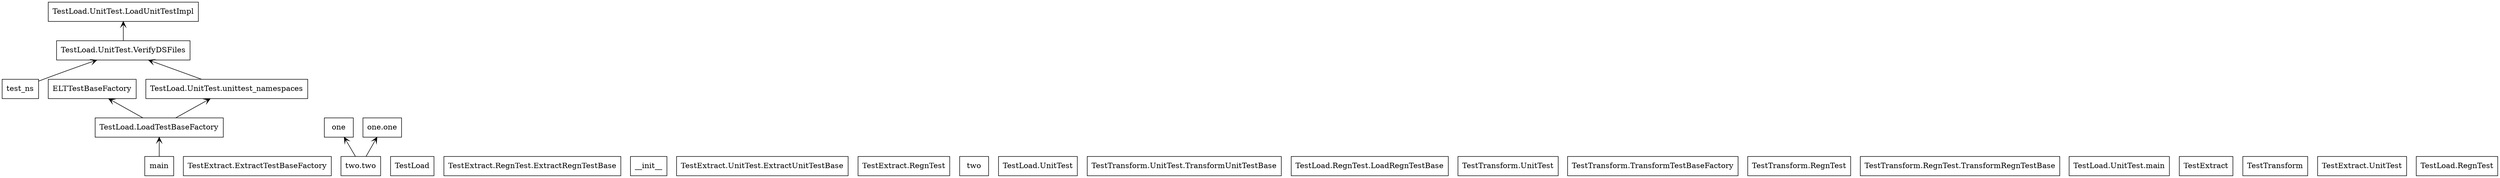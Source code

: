 digraph "packages_No_Name" {
charset="utf-8"
rankdir=BT
"3" [shape="box", label="ELTTestBaseFactory"];
"5" [shape="box", label="TestExtract.ExtractTestBaseFactory"];
"7" [shape="box", label="one"];
"8" [shape="box", label="TestLoad"];
"9" [shape="box", label="TestExtract.RegnTest.ExtractRegnTestBase"];
"11" [shape="box", label="TestLoad.UnitTest.unittest_namespaces"];
"12" [shape="box", label="__init__"];
"13" [shape="box", label="TestExtract.UnitTest.ExtractUnitTestBase"];
"15" [shape="box", label="TestExtract.RegnTest"];
"16" [shape="box", label="two"];
"17" [shape="box", label="TestLoad.UnitTest"];
"18" [shape="box", label="TestTransform.UnitTest.TransformUnitTestBase"];
"20" [shape="box", label="TestLoad.RegnTest.LoadRegnTestBase"];
"22" [shape="box", label="TestLoad.UnitTest.LoadUnitTestImpl"];
"24" [shape="box", label="main"];
"25" [shape="box", label="TestLoad.LoadTestBaseFactory"];
"27" [shape="box", label="TestTransform.UnitTest"];
"28" [shape="box", label="TestTransform.TransformTestBaseFactory"];
"30" [shape="box", label="TestTransform.RegnTest"];
"31" [shape="box", label="one.one"];
"33" [shape="box", label="TestTransform.RegnTest.TransformRegnTestBase"];
"35" [shape="box", label="TestLoad.UnitTest.main"];
"36" [shape="box", label="TestLoad.UnitTest.VerifyDSFiles"];
"40" [shape="box", label="TestExtract"];
"41" [shape="box", label="TestTransform"];
"42" [shape="box", label="TestExtract.UnitTest"];
"43" [shape="box", label="TestLoad.RegnTest"];
"44" [shape="box", label="test_ns"];
"45" [shape="box", label="two.two"];
"11" -> "36" [arrowtail="none", arrowhead="open"];
"24" -> "25" [arrowtail="none", arrowhead="open"];
"25" -> "11" [arrowtail="none", arrowhead="open"];
"25" -> "3" [arrowtail="none", arrowhead="open"];
"36" -> "22" [arrowtail="none", arrowhead="open"];
"44" -> "36" [arrowtail="none", arrowhead="open"];
"45" -> "31" [arrowtail="none", arrowhead="open"];
"45" -> "7" [arrowtail="none", arrowhead="open"];
}
